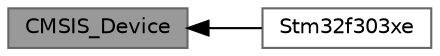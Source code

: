 digraph "CMSIS_Device"
{
 // LATEX_PDF_SIZE
  bgcolor="transparent";
  edge [fontname=Helvetica,fontsize=10,labelfontname=Helvetica,labelfontsize=10];
  node [fontname=Helvetica,fontsize=10,shape=box,height=0.2,width=0.4];
  rankdir=LR;
  Node1 [id="Node000001",label="CMSIS_Device",height=0.2,width=0.4,color="gray40", fillcolor="grey60", style="filled", fontcolor="black",tooltip=" "];
  Node2 [id="Node000002",label="Stm32f303xe",height=0.2,width=0.4,color="grey40", fillcolor="white", style="filled",URL="$group__stm32f303xe.html",tooltip=" "];
  Node1->Node2 [shape=plaintext, dir="back", style="solid"];
}
